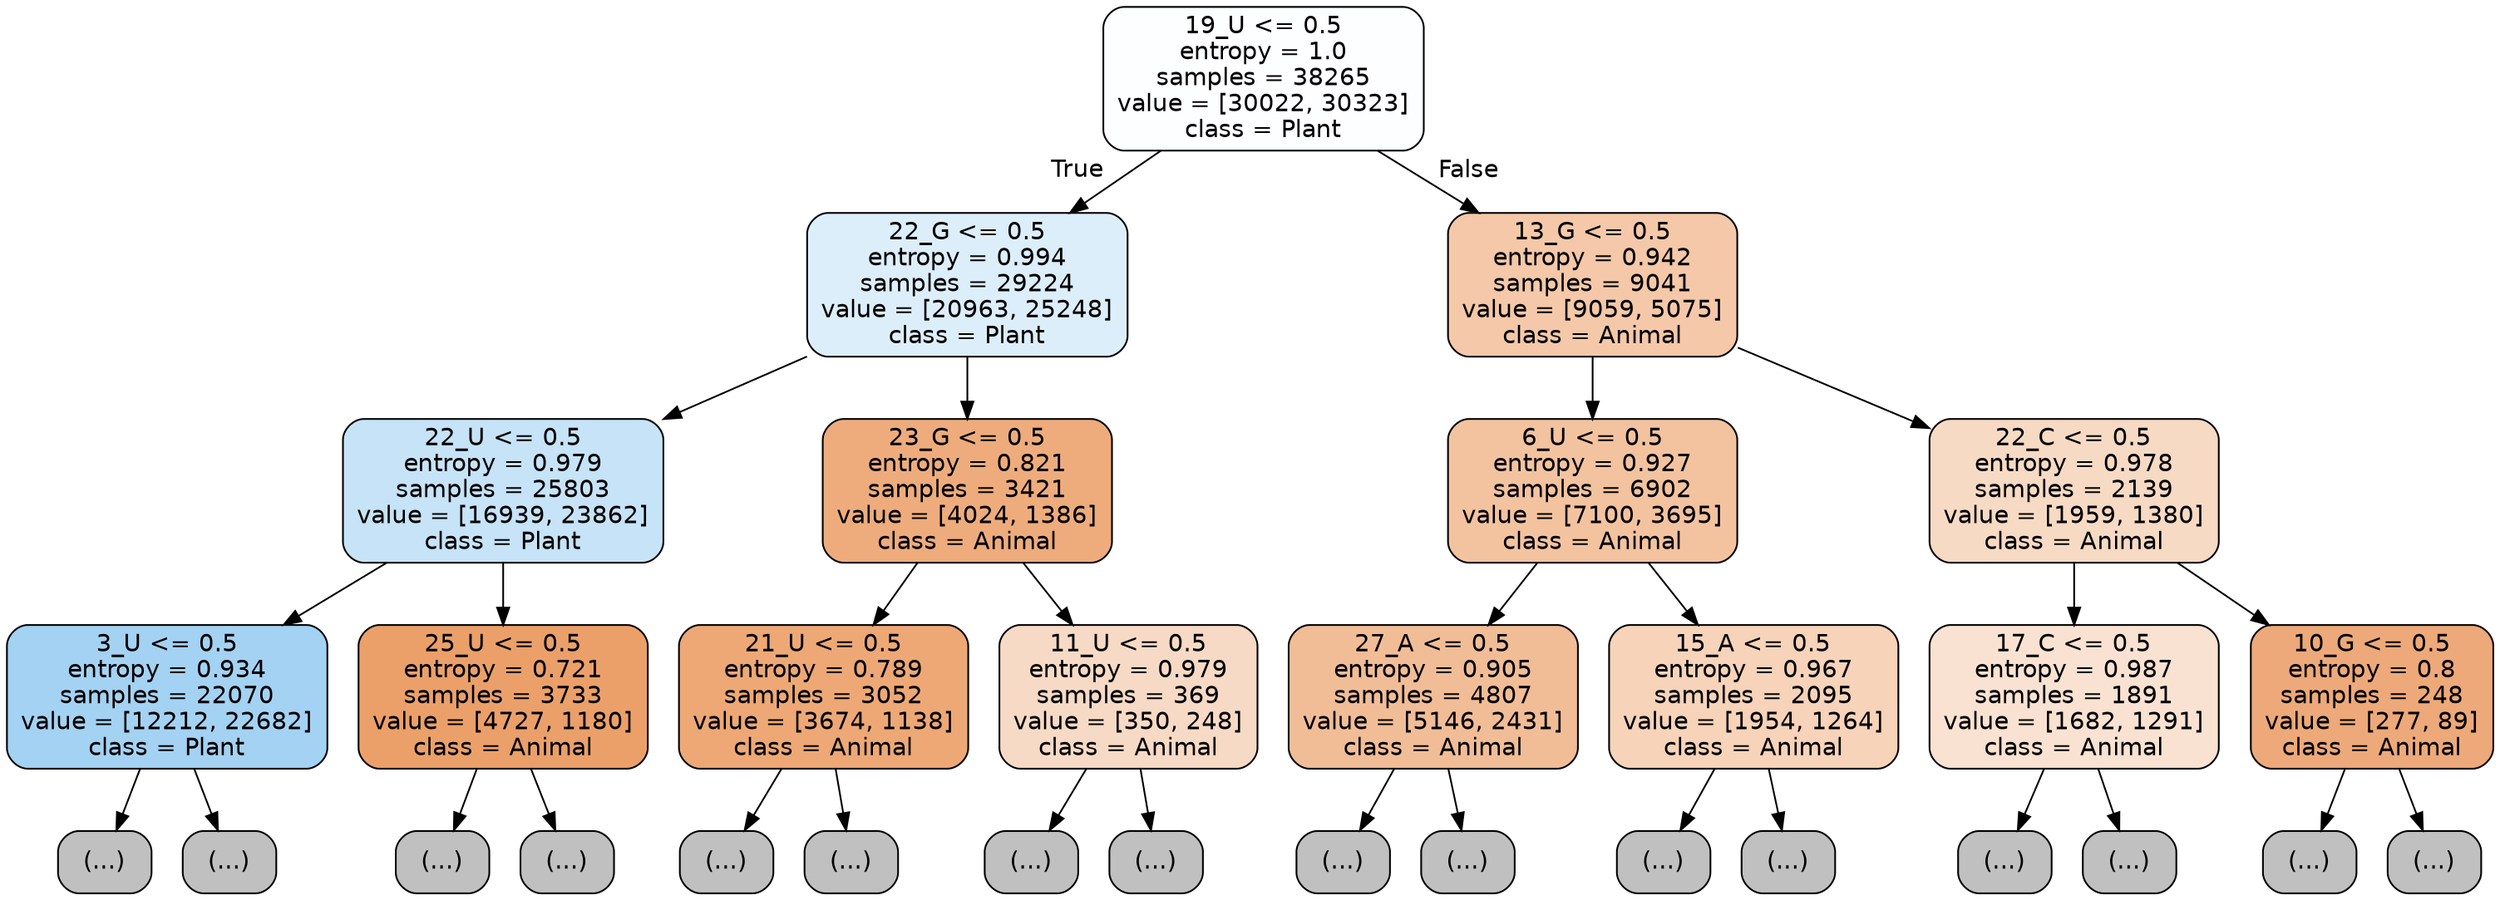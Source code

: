 digraph Tree {
node [shape=box, style="filled, rounded", color="black", fontname="helvetica"] ;
edge [fontname="helvetica"] ;
0 [label="19_U <= 0.5\nentropy = 1.0\nsamples = 38265\nvalue = [30022, 30323]\nclass = Plant", fillcolor="#fdfeff"] ;
1 [label="22_G <= 0.5\nentropy = 0.994\nsamples = 29224\nvalue = [20963, 25248]\nclass = Plant", fillcolor="#ddeefb"] ;
0 -> 1 [labeldistance=2.5, labelangle=45, headlabel="True"] ;
2 [label="22_U <= 0.5\nentropy = 0.979\nsamples = 25803\nvalue = [16939, 23862]\nclass = Plant", fillcolor="#c6e3f7"] ;
1 -> 2 ;
3 [label="3_U <= 0.5\nentropy = 0.934\nsamples = 22070\nvalue = [12212, 22682]\nclass = Plant", fillcolor="#a4d2f3"] ;
2 -> 3 ;
4 [label="(...)", fillcolor="#C0C0C0"] ;
3 -> 4 ;
7005 [label="(...)", fillcolor="#C0C0C0"] ;
3 -> 7005 ;
9312 [label="25_U <= 0.5\nentropy = 0.721\nsamples = 3733\nvalue = [4727, 1180]\nclass = Animal", fillcolor="#eba06a"] ;
2 -> 9312 ;
9313 [label="(...)", fillcolor="#C0C0C0"] ;
9312 -> 9313 ;
10764 [label="(...)", fillcolor="#C0C0C0"] ;
9312 -> 10764 ;
10789 [label="23_G <= 0.5\nentropy = 0.821\nsamples = 3421\nvalue = [4024, 1386]\nclass = Animal", fillcolor="#eeac7d"] ;
1 -> 10789 ;
10790 [label="21_U <= 0.5\nentropy = 0.789\nsamples = 3052\nvalue = [3674, 1138]\nclass = Animal", fillcolor="#eda876"] ;
10789 -> 10790 ;
10791 [label="(...)", fillcolor="#C0C0C0"] ;
10790 -> 10791 ;
11726 [label="(...)", fillcolor="#C0C0C0"] ;
10790 -> 11726 ;
12159 [label="11_U <= 0.5\nentropy = 0.979\nsamples = 369\nvalue = [350, 248]\nclass = Animal", fillcolor="#f7dac5"] ;
10789 -> 12159 ;
12160 [label="(...)", fillcolor="#C0C0C0"] ;
12159 -> 12160 ;
12281 [label="(...)", fillcolor="#C0C0C0"] ;
12159 -> 12281 ;
12336 [label="13_G <= 0.5\nentropy = 0.942\nsamples = 9041\nvalue = [9059, 5075]\nclass = Animal", fillcolor="#f4c8a8"] ;
0 -> 12336 [labeldistance=2.5, labelangle=-45, headlabel="False"] ;
12337 [label="6_U <= 0.5\nentropy = 0.927\nsamples = 6902\nvalue = [7100, 3695]\nclass = Animal", fillcolor="#f3c3a0"] ;
12336 -> 12337 ;
12338 [label="27_A <= 0.5\nentropy = 0.905\nsamples = 4807\nvalue = [5146, 2431]\nclass = Animal", fillcolor="#f1bd97"] ;
12337 -> 12338 ;
12339 [label="(...)", fillcolor="#C0C0C0"] ;
12338 -> 12339 ;
14646 [label="(...)", fillcolor="#C0C0C0"] ;
12338 -> 14646 ;
14649 [label="15_A <= 0.5\nentropy = 0.967\nsamples = 2095\nvalue = [1954, 1264]\nclass = Animal", fillcolor="#f6d3b9"] ;
12337 -> 14649 ;
14650 [label="(...)", fillcolor="#C0C0C0"] ;
14649 -> 14650 ;
15357 [label="(...)", fillcolor="#C0C0C0"] ;
14649 -> 15357 ;
15586 [label="22_C <= 0.5\nentropy = 0.978\nsamples = 2139\nvalue = [1959, 1380]\nclass = Animal", fillcolor="#f7dac4"] ;
12336 -> 15586 ;
15587 [label="17_C <= 0.5\nentropy = 0.987\nsamples = 1891\nvalue = [1682, 1291]\nclass = Animal", fillcolor="#f9e2d1"] ;
15586 -> 15587 ;
15588 [label="(...)", fillcolor="#C0C0C0"] ;
15587 -> 15588 ;
16415 [label="(...)", fillcolor="#C0C0C0"] ;
15587 -> 16415 ;
16614 [label="10_G <= 0.5\nentropy = 0.8\nsamples = 248\nvalue = [277, 89]\nclass = Animal", fillcolor="#eda979"] ;
15586 -> 16614 ;
16615 [label="(...)", fillcolor="#C0C0C0"] ;
16614 -> 16615 ;
16704 [label="(...)", fillcolor="#C0C0C0"] ;
16614 -> 16704 ;
}